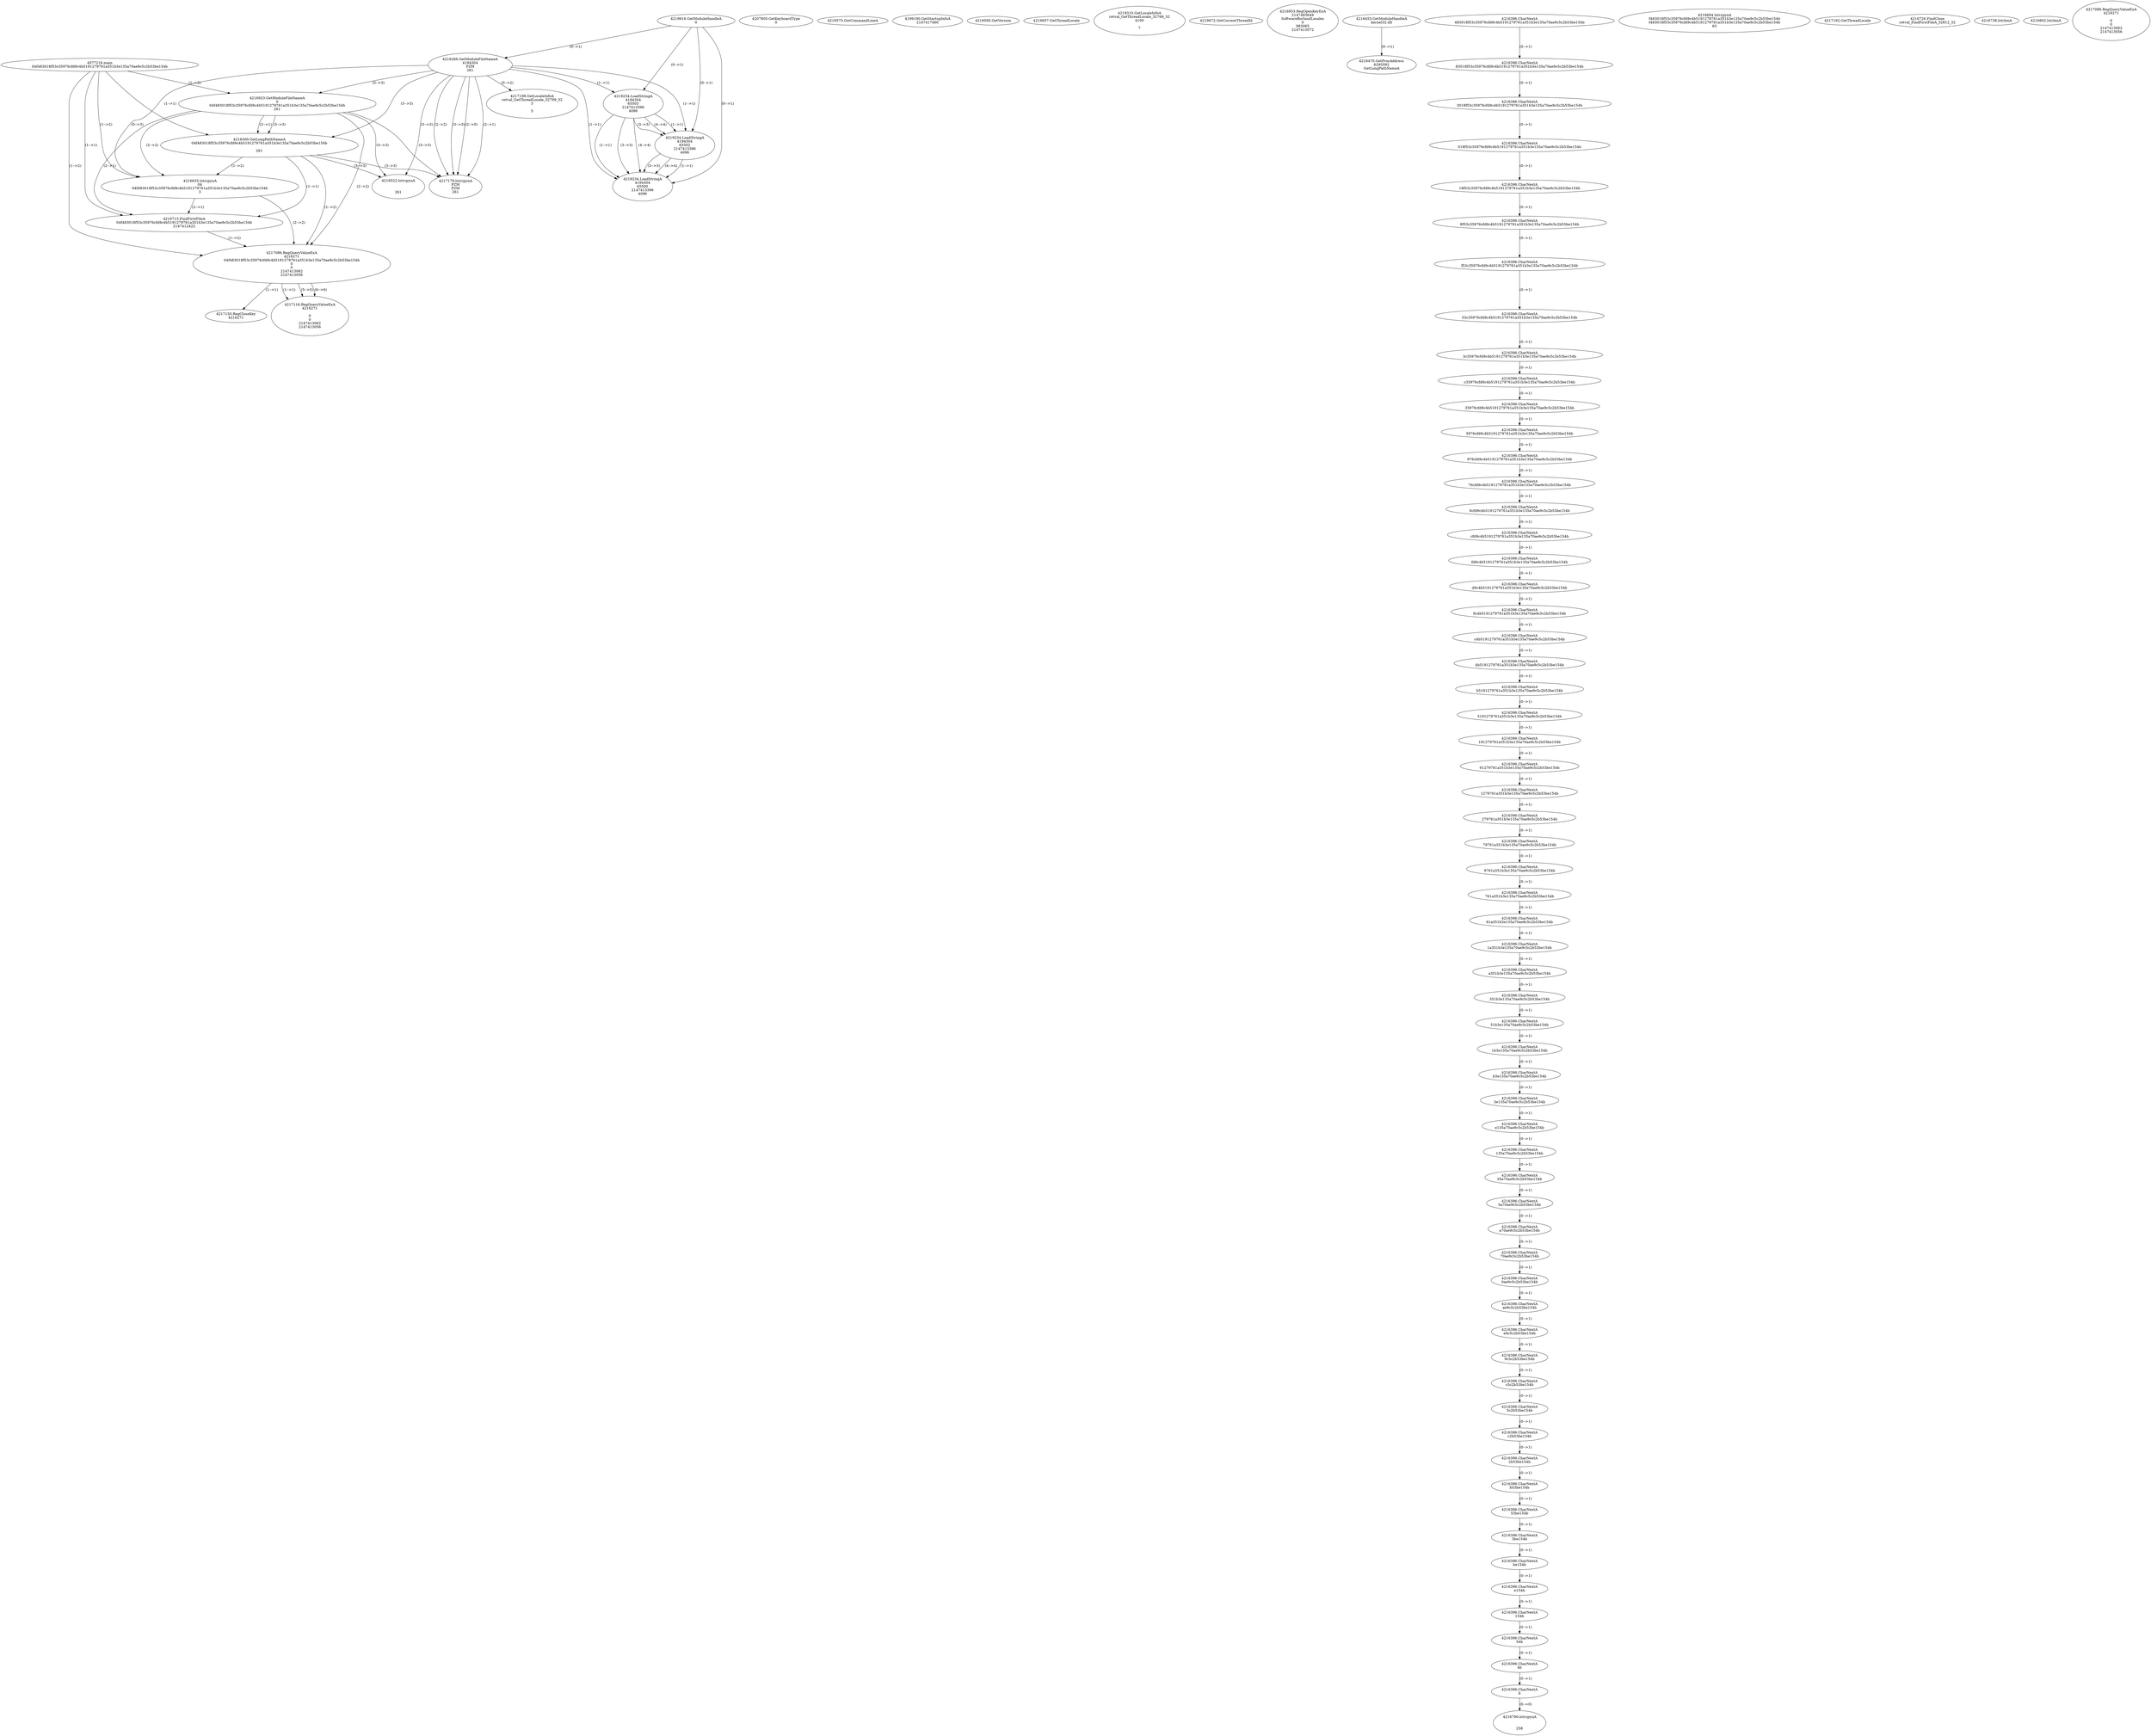 // Global SCDG with merge call
digraph {
	0 [label="4577216.main
04f483018f53c35976cfd9c4b5191279761a351b3e135a70ae9c5c2b53be154b"]
	1 [label="4219916.GetModuleHandleA
0"]
	2 [label="4207805.GetKeyboardType
0"]
	3 [label="4219575.GetCommandLineA
"]
	4 [label="4199190.GetStartupInfoA
2147417460"]
	5 [label="4219595.GetVersion
"]
	6 [label="4219657.GetThreadLocale
"]
	7 [label="4219310.GetLocaleInfoA
retval_GetThreadLocale_32768_32
4100

7"]
	8 [label="4219672.GetCurrentThreadId
"]
	9 [label="4216266.GetModuleFileNameA
4194304
PZM
261"]
	1 -> 9 [label="(0-->1)"]
	10 [label="4216923.GetModuleFileNameA
0
04f483018f53c35976cfd9c4b5191279761a351b3e135a70ae9c5c2b53be154b
261"]
	0 -> 10 [label="(1-->2)"]
	9 -> 10 [label="(3-->3)"]
	11 [label="4216953.RegOpenKeyExA
2147483649
Software\Borland\Locales
0
983065
2147413072"]
	12 [label="4216453.GetModuleHandleA
kernel32.dll"]
	13 [label="4216470.GetProcAddress
6295592
GetLongPathNameA"]
	12 -> 13 [label="(0-->1)"]
	14 [label="4216500.GetLongPathNameA
04f483018f53c35976cfd9c4b5191279761a351b3e135a70ae9c5c2b53be154b

261"]
	0 -> 14 [label="(1-->1)"]
	10 -> 14 [label="(2-->1)"]
	9 -> 14 [label="(3-->3)"]
	10 -> 14 [label="(3-->3)"]
	15 [label="4216635.lstrcpynA
04
04f483018f53c35976cfd9c4b5191279761a351b3e135a70ae9c5c2b53be154b
3"]
	0 -> 15 [label="(1-->2)"]
	10 -> 15 [label="(2-->2)"]
	14 -> 15 [label="(1-->2)"]
	9 -> 15 [label="(0-->3)"]
	16 [label="4216396.CharNextA
483018f53c35976cfd9c4b5191279761a351b3e135a70ae9c5c2b53be154b"]
	17 [label="4216396.CharNextA
83018f53c35976cfd9c4b5191279761a351b3e135a70ae9c5c2b53be154b"]
	16 -> 17 [label="(0-->1)"]
	18 [label="4216396.CharNextA
3018f53c35976cfd9c4b5191279761a351b3e135a70ae9c5c2b53be154b"]
	17 -> 18 [label="(0-->1)"]
	19 [label="4216396.CharNextA
018f53c35976cfd9c4b5191279761a351b3e135a70ae9c5c2b53be154b"]
	18 -> 19 [label="(0-->1)"]
	20 [label="4216396.CharNextA
18f53c35976cfd9c4b5191279761a351b3e135a70ae9c5c2b53be154b"]
	19 -> 20 [label="(0-->1)"]
	21 [label="4216396.CharNextA
8f53c35976cfd9c4b5191279761a351b3e135a70ae9c5c2b53be154b"]
	20 -> 21 [label="(0-->1)"]
	22 [label="4216396.CharNextA
f53c35976cfd9c4b5191279761a351b3e135a70ae9c5c2b53be154b"]
	21 -> 22 [label="(0-->1)"]
	23 [label="4216396.CharNextA
53c35976cfd9c4b5191279761a351b3e135a70ae9c5c2b53be154b"]
	22 -> 23 [label="(0-->1)"]
	24 [label="4216396.CharNextA
3c35976cfd9c4b5191279761a351b3e135a70ae9c5c2b53be154b"]
	23 -> 24 [label="(0-->1)"]
	25 [label="4216396.CharNextA
c35976cfd9c4b5191279761a351b3e135a70ae9c5c2b53be154b"]
	24 -> 25 [label="(0-->1)"]
	26 [label="4216396.CharNextA
35976cfd9c4b5191279761a351b3e135a70ae9c5c2b53be154b"]
	25 -> 26 [label="(0-->1)"]
	27 [label="4216396.CharNextA
5976cfd9c4b5191279761a351b3e135a70ae9c5c2b53be154b"]
	26 -> 27 [label="(0-->1)"]
	28 [label="4216396.CharNextA
976cfd9c4b5191279761a351b3e135a70ae9c5c2b53be154b"]
	27 -> 28 [label="(0-->1)"]
	29 [label="4216396.CharNextA
76cfd9c4b5191279761a351b3e135a70ae9c5c2b53be154b"]
	28 -> 29 [label="(0-->1)"]
	30 [label="4216396.CharNextA
6cfd9c4b5191279761a351b3e135a70ae9c5c2b53be154b"]
	29 -> 30 [label="(0-->1)"]
	31 [label="4216396.CharNextA
cfd9c4b5191279761a351b3e135a70ae9c5c2b53be154b"]
	30 -> 31 [label="(0-->1)"]
	32 [label="4216396.CharNextA
fd9c4b5191279761a351b3e135a70ae9c5c2b53be154b"]
	31 -> 32 [label="(0-->1)"]
	33 [label="4216396.CharNextA
d9c4b5191279761a351b3e135a70ae9c5c2b53be154b"]
	32 -> 33 [label="(0-->1)"]
	34 [label="4216396.CharNextA
9c4b5191279761a351b3e135a70ae9c5c2b53be154b"]
	33 -> 34 [label="(0-->1)"]
	35 [label="4216396.CharNextA
c4b5191279761a351b3e135a70ae9c5c2b53be154b"]
	34 -> 35 [label="(0-->1)"]
	36 [label="4216396.CharNextA
4b5191279761a351b3e135a70ae9c5c2b53be154b"]
	35 -> 36 [label="(0-->1)"]
	37 [label="4216396.CharNextA
b5191279761a351b3e135a70ae9c5c2b53be154b"]
	36 -> 37 [label="(0-->1)"]
	38 [label="4216396.CharNextA
5191279761a351b3e135a70ae9c5c2b53be154b"]
	37 -> 38 [label="(0-->1)"]
	39 [label="4216396.CharNextA
191279761a351b3e135a70ae9c5c2b53be154b"]
	38 -> 39 [label="(0-->1)"]
	40 [label="4216396.CharNextA
91279761a351b3e135a70ae9c5c2b53be154b"]
	39 -> 40 [label="(0-->1)"]
	41 [label="4216396.CharNextA
1279761a351b3e135a70ae9c5c2b53be154b"]
	40 -> 41 [label="(0-->1)"]
	42 [label="4216396.CharNextA
279761a351b3e135a70ae9c5c2b53be154b"]
	41 -> 42 [label="(0-->1)"]
	43 [label="4216396.CharNextA
79761a351b3e135a70ae9c5c2b53be154b"]
	42 -> 43 [label="(0-->1)"]
	44 [label="4216396.CharNextA
9761a351b3e135a70ae9c5c2b53be154b"]
	43 -> 44 [label="(0-->1)"]
	45 [label="4216396.CharNextA
761a351b3e135a70ae9c5c2b53be154b"]
	44 -> 45 [label="(0-->1)"]
	46 [label="4216396.CharNextA
61a351b3e135a70ae9c5c2b53be154b"]
	45 -> 46 [label="(0-->1)"]
	47 [label="4216396.CharNextA
1a351b3e135a70ae9c5c2b53be154b"]
	46 -> 47 [label="(0-->1)"]
	48 [label="4216396.CharNextA
a351b3e135a70ae9c5c2b53be154b"]
	47 -> 48 [label="(0-->1)"]
	49 [label="4216396.CharNextA
351b3e135a70ae9c5c2b53be154b"]
	48 -> 49 [label="(0-->1)"]
	50 [label="4216396.CharNextA
51b3e135a70ae9c5c2b53be154b"]
	49 -> 50 [label="(0-->1)"]
	51 [label="4216396.CharNextA
1b3e135a70ae9c5c2b53be154b"]
	50 -> 51 [label="(0-->1)"]
	52 [label="4216396.CharNextA
b3e135a70ae9c5c2b53be154b"]
	51 -> 52 [label="(0-->1)"]
	53 [label="4216396.CharNextA
3e135a70ae9c5c2b53be154b"]
	52 -> 53 [label="(0-->1)"]
	54 [label="4216396.CharNextA
e135a70ae9c5c2b53be154b"]
	53 -> 54 [label="(0-->1)"]
	55 [label="4216396.CharNextA
135a70ae9c5c2b53be154b"]
	54 -> 55 [label="(0-->1)"]
	56 [label="4216396.CharNextA
35a70ae9c5c2b53be154b"]
	55 -> 56 [label="(0-->1)"]
	57 [label="4216396.CharNextA
5a70ae9c5c2b53be154b"]
	56 -> 57 [label="(0-->1)"]
	58 [label="4216396.CharNextA
a70ae9c5c2b53be154b"]
	57 -> 58 [label="(0-->1)"]
	59 [label="4216396.CharNextA
70ae9c5c2b53be154b"]
	58 -> 59 [label="(0-->1)"]
	60 [label="4216396.CharNextA
0ae9c5c2b53be154b"]
	59 -> 60 [label="(0-->1)"]
	61 [label="4216396.CharNextA
ae9c5c2b53be154b"]
	60 -> 61 [label="(0-->1)"]
	62 [label="4216396.CharNextA
e9c5c2b53be154b"]
	61 -> 62 [label="(0-->1)"]
	63 [label="4216396.CharNextA
9c5c2b53be154b"]
	62 -> 63 [label="(0-->1)"]
	64 [label="4216396.CharNextA
c5c2b53be154b"]
	63 -> 64 [label="(0-->1)"]
	65 [label="4216396.CharNextA
5c2b53be154b"]
	64 -> 65 [label="(0-->1)"]
	66 [label="4216396.CharNextA
c2b53be154b"]
	65 -> 66 [label="(0-->1)"]
	67 [label="4216396.CharNextA
2b53be154b"]
	66 -> 67 [label="(0-->1)"]
	68 [label="4216396.CharNextA
b53be154b"]
	67 -> 68 [label="(0-->1)"]
	69 [label="4216396.CharNextA
53be154b"]
	68 -> 69 [label="(0-->1)"]
	70 [label="4216396.CharNextA
3be154b"]
	69 -> 70 [label="(0-->1)"]
	71 [label="4216396.CharNextA
be154b"]
	70 -> 71 [label="(0-->1)"]
	72 [label="4216396.CharNextA
e154b"]
	71 -> 72 [label="(0-->1)"]
	73 [label="4216396.CharNextA
154b"]
	72 -> 73 [label="(0-->1)"]
	74 [label="4216396.CharNextA
54b"]
	73 -> 74 [label="(0-->1)"]
	75 [label="4216396.CharNextA
4b"]
	74 -> 75 [label="(0-->1)"]
	76 [label="4216396.CharNextA
b"]
	75 -> 76 [label="(0-->1)"]
	77 [label="4216694.lstrcpynA
f483018f53c35976cfd9c4b5191279761a351b3e135a70ae9c5c2b53be154b
f483018f53c35976cfd9c4b5191279761a351b3e135a70ae9c5c2b53be154b
63"]
	78 [label="4216713.FindFirstFileA
04f483018f53c35976cfd9c4b5191279761a351b3e135a70ae9c5c2b53be154b
2147412422"]
	0 -> 78 [label="(1-->1)"]
	10 -> 78 [label="(2-->1)"]
	14 -> 78 [label="(1-->1)"]
	15 -> 78 [label="(2-->1)"]
	79 [label="4217086.RegQueryValueExA
4216271
04f483018f53c35976cfd9c4b5191279761a351b3e135a70ae9c5c2b53be154b
0
0
2147413062
2147413056"]
	0 -> 79 [label="(1-->2)"]
	10 -> 79 [label="(2-->2)"]
	14 -> 79 [label="(1-->2)"]
	15 -> 79 [label="(2-->2)"]
	78 -> 79 [label="(1-->2)"]
	80 [label="4217150.RegCloseKey
4216271"]
	79 -> 80 [label="(1-->1)"]
	81 [label="4217179.lstrcpynA
PZM
PZM
261"]
	9 -> 81 [label="(2-->1)"]
	9 -> 81 [label="(2-->2)"]
	9 -> 81 [label="(3-->3)"]
	10 -> 81 [label="(3-->3)"]
	14 -> 81 [label="(3-->3)"]
	9 -> 81 [label="(2-->0)"]
	82 [label="4217192.GetThreadLocale
"]
	83 [label="4217116.RegQueryValueExA
4216271

0
0
2147413062
2147413056"]
	79 -> 83 [label="(1-->1)"]
	79 -> 83 [label="(5-->5)"]
	79 -> 83 [label="(6-->6)"]
	84 [label="4216726.FindClose
retval_FindFirstFileA_32812_32"]
	85 [label="4216738.lstrlenA
"]
	86 [label="4216790.lstrcpynA


258"]
	76 -> 86 [label="(0-->0)"]
	87 [label="4216802.lstrlenA
"]
	88 [label="4216522.lstrcpynA


261"]
	9 -> 88 [label="(3-->3)"]
	10 -> 88 [label="(3-->3)"]
	14 -> 88 [label="(3-->3)"]
	89 [label="4217086.RegQueryValueExA
4216271

0
0
2147413062
2147413056"]
	90 [label="4217198.GetLocaleInfoA
retval_GetThreadLocale_32799_32
3

5"]
	9 -> 90 [label="(0-->2)"]
	91 [label="4219234.LoadStringA
4194304
65503
2147413396
4096"]
	1 -> 91 [label="(0-->1)"]
	9 -> 91 [label="(1-->1)"]
	92 [label="4219234.LoadStringA
4194304
65502
2147413396
4096"]
	1 -> 92 [label="(0-->1)"]
	9 -> 92 [label="(1-->1)"]
	91 -> 92 [label="(1-->1)"]
	91 -> 92 [label="(3-->3)"]
	91 -> 92 [label="(4-->4)"]
	93 [label="4219234.LoadStringA
4194304
65500
2147413396
4096"]
	1 -> 93 [label="(0-->1)"]
	9 -> 93 [label="(1-->1)"]
	91 -> 93 [label="(1-->1)"]
	92 -> 93 [label="(1-->1)"]
	91 -> 93 [label="(3-->3)"]
	92 -> 93 [label="(3-->3)"]
	91 -> 93 [label="(4-->4)"]
	92 -> 93 [label="(4-->4)"]
}
